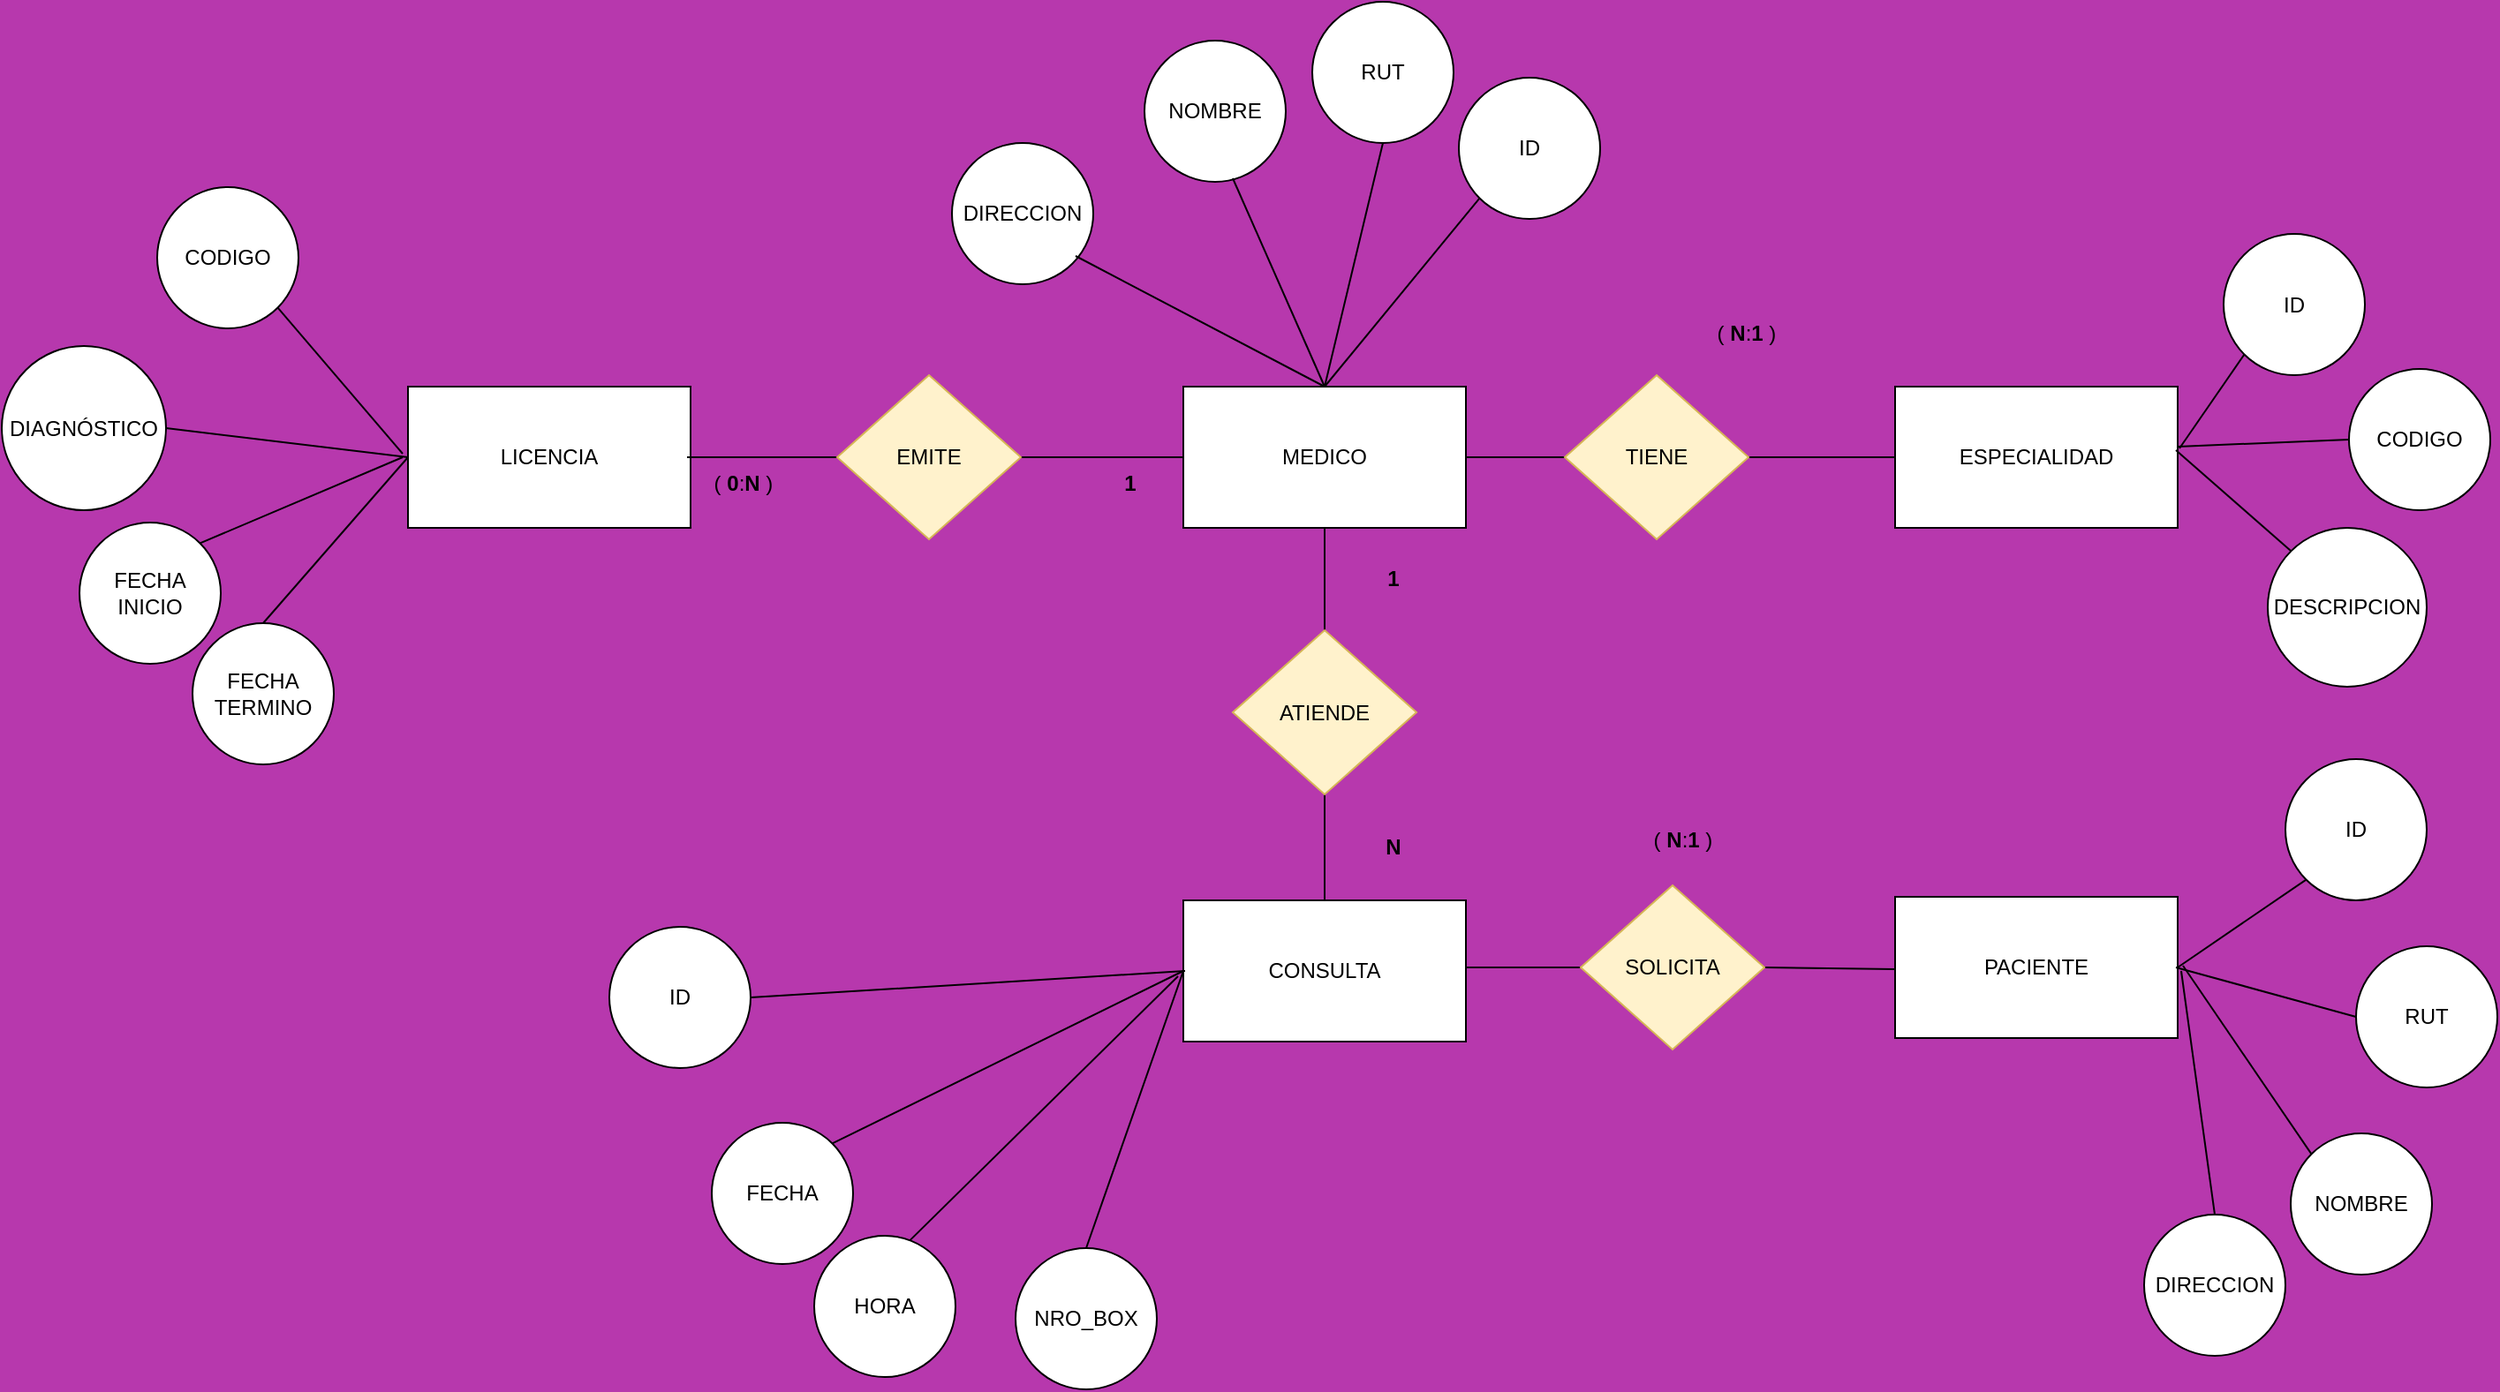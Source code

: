 <mxfile version="21.3.2" type="device">
  <diagram id="ZILurbOeKZZ21Ms_vC3R" name="Página-1">
    <mxGraphModel dx="1680" dy="795" grid="0" gridSize="10" guides="1" tooltips="1" connect="1" arrows="1" fold="1" page="0" pageScale="1" pageWidth="827" pageHeight="1169" background="#b738ad" math="0" shadow="0">
      <root>
        <mxCell id="0" />
        <mxCell id="1" parent="0" />
        <mxCell id="45" value="" style="endArrow=none;html=1;rounded=0;startSize=14;endSize=14;targetPerimeterSpacing=8;curved=1;entryX=0;entryY=0.5;entryDx=0;entryDy=0;exitX=1;exitY=0.5;exitDx=0;exitDy=0;startArrow=none;" parent="1" source="43" edge="1">
          <mxGeometry width="50" height="50" relative="1" as="geometry">
            <mxPoint x="273" y="450" as="sourcePoint" />
            <mxPoint x="520" y="450" as="targetPoint" />
          </mxGeometry>
        </mxCell>
        <mxCell id="14" value="" style="endArrow=none;html=1;rounded=0;startSize=14;endSize=14;sourcePerimeterSpacing=8;targetPerimeterSpacing=8;curved=1;entryX=0;entryY=0.5;entryDx=0;entryDy=0;exitX=1;exitY=0.5;exitDx=0;exitDy=0;" parent="1" source="6" edge="1">
          <mxGeometry width="50" height="50" relative="1" as="geometry">
            <mxPoint x="297" y="271" as="sourcePoint" />
            <mxPoint x="524.0" y="160" as="targetPoint" />
          </mxGeometry>
        </mxCell>
        <mxCell id="3" value="TIENE" style="rhombus;whiteSpace=wrap;html=1;rounded=0;back=red;fillColor=#fff2cc;strokeColor=#d6b656;" parent="1" vertex="1">
          <mxGeometry x="333" y="113.5" width="104" height="93" as="geometry" />
        </mxCell>
        <mxCell id="6" value="MEDICO" style="rounded=0;whiteSpace=wrap;html=1;" parent="1" vertex="1">
          <mxGeometry x="117" y="120" width="160" height="80" as="geometry" />
        </mxCell>
        <mxCell id="10" value="( &lt;b&gt;N&lt;/b&gt;:&lt;b&gt;1&lt;/b&gt;&amp;nbsp;)" style="text;html=1;strokeColor=none;fillColor=none;align=center;verticalAlign=middle;whiteSpace=wrap;rounded=0;" parent="1" vertex="1">
          <mxGeometry x="406" y="75" width="60" height="30" as="geometry" />
        </mxCell>
        <mxCell id="15" value="ESPECIALIDAD" style="rounded=0;whiteSpace=wrap;html=1;" parent="1" vertex="1">
          <mxGeometry x="520" y="120" width="160" height="80" as="geometry" />
        </mxCell>
        <mxCell id="18" value="ID" style="ellipse;whiteSpace=wrap;html=1;aspect=fixed;" parent="1" vertex="1">
          <mxGeometry x="706" y="33.5" width="80" height="80" as="geometry" />
        </mxCell>
        <mxCell id="19" value="DESCRIPCION" style="ellipse;whiteSpace=wrap;html=1;aspect=fixed;" parent="1" vertex="1">
          <mxGeometry x="731" y="200" width="90" height="90" as="geometry" />
        </mxCell>
        <mxCell id="22" value="" style="endArrow=none;html=1;rounded=0;startSize=14;endSize=14;sourcePerimeterSpacing=8;targetPerimeterSpacing=8;curved=1;entryX=0;entryY=1;entryDx=0;entryDy=0;" parent="1" target="18" edge="1">
          <mxGeometry width="50" height="50" relative="1" as="geometry">
            <mxPoint x="681" y="155" as="sourcePoint" />
            <mxPoint x="358" y="220" as="targetPoint" />
          </mxGeometry>
        </mxCell>
        <mxCell id="23" value="" style="endArrow=none;html=1;rounded=0;startSize=14;endSize=14;sourcePerimeterSpacing=8;targetPerimeterSpacing=8;curved=1;entryX=0;entryY=0;entryDx=0;entryDy=0;" parent="1" target="19" edge="1">
          <mxGeometry width="50" height="50" relative="1" as="geometry">
            <mxPoint x="679" y="156" as="sourcePoint" />
            <mxPoint x="625.88" y="109.16" as="targetPoint" />
          </mxGeometry>
        </mxCell>
        <mxCell id="24" value="CODIGO" style="ellipse;whiteSpace=wrap;html=1;aspect=fixed;" parent="1" vertex="1">
          <mxGeometry x="777" y="110" width="80" height="80" as="geometry" />
        </mxCell>
        <mxCell id="31" value="ID" style="ellipse;whiteSpace=wrap;html=1;aspect=fixed;" parent="1" vertex="1">
          <mxGeometry x="273" y="-55" width="80" height="80" as="geometry" />
        </mxCell>
        <mxCell id="32" value="RUT" style="ellipse;whiteSpace=wrap;html=1;aspect=fixed;" parent="1" vertex="1">
          <mxGeometry x="190" y="-98" width="80" height="80" as="geometry" />
        </mxCell>
        <mxCell id="33" value="NOMBRE" style="ellipse;whiteSpace=wrap;html=1;aspect=fixed;" parent="1" vertex="1">
          <mxGeometry x="95" y="-76" width="80" height="80" as="geometry" />
        </mxCell>
        <mxCell id="34" value="DIRECCION" style="ellipse;whiteSpace=wrap;html=1;aspect=fixed;" parent="1" vertex="1">
          <mxGeometry x="-14" y="-18" width="80" height="80" as="geometry" />
        </mxCell>
        <mxCell id="35" value="" style="endArrow=none;html=1;rounded=0;startSize=14;endSize=14;sourcePerimeterSpacing=8;targetPerimeterSpacing=8;curved=1;entryX=0;entryY=0.5;entryDx=0;entryDy=0;" parent="1" target="24" edge="1">
          <mxGeometry width="50" height="50" relative="1" as="geometry">
            <mxPoint x="680" y="154" as="sourcePoint" />
            <mxPoint x="727.716" y="111.784" as="targetPoint" />
          </mxGeometry>
        </mxCell>
        <mxCell id="36" value="" style="endArrow=none;html=1;rounded=0;startSize=14;endSize=14;sourcePerimeterSpacing=8;targetPerimeterSpacing=8;curved=1;exitX=0;exitY=1;exitDx=0;exitDy=0;entryX=0.5;entryY=0;entryDx=0;entryDy=0;" parent="1" source="31" target="6" edge="1">
          <mxGeometry width="50" height="50" relative="1" as="geometry">
            <mxPoint x="86" y="80.82" as="sourcePoint" />
            <mxPoint x="115" y="160" as="targetPoint" />
          </mxGeometry>
        </mxCell>
        <mxCell id="37" value="" style="endArrow=none;html=1;rounded=0;startSize=14;endSize=14;sourcePerimeterSpacing=8;targetPerimeterSpacing=8;curved=1;entryX=0.5;entryY=0;entryDx=0;entryDy=0;exitX=0.5;exitY=1;exitDx=0;exitDy=0;" parent="1" source="32" target="6" edge="1">
          <mxGeometry width="50" height="50" relative="1" as="geometry">
            <mxPoint x="115.284" y="80.284" as="sourcePoint" />
            <mxPoint x="127" y="130" as="targetPoint" />
          </mxGeometry>
        </mxCell>
        <mxCell id="38" value="" style="endArrow=none;html=1;rounded=0;startSize=14;endSize=14;sourcePerimeterSpacing=8;targetPerimeterSpacing=8;curved=1;entryX=0.5;entryY=0;entryDx=0;entryDy=0;" parent="1" target="6" edge="1">
          <mxGeometry width="50" height="50" relative="1" as="geometry">
            <mxPoint x="145" y="2" as="sourcePoint" />
            <mxPoint x="115" y="162" as="targetPoint" />
          </mxGeometry>
        </mxCell>
        <mxCell id="39" value="" style="endArrow=none;html=1;rounded=0;startSize=14;endSize=14;sourcePerimeterSpacing=8;targetPerimeterSpacing=8;curved=1;entryX=0.5;entryY=0;entryDx=0;entryDy=0;" parent="1" target="6" edge="1">
          <mxGeometry width="50" height="50" relative="1" as="geometry">
            <mxPoint x="56" y="46" as="sourcePoint" />
            <mxPoint x="115" y="161" as="targetPoint" />
          </mxGeometry>
        </mxCell>
        <mxCell id="40" value="CONSULTA" style="rounded=0;whiteSpace=wrap;html=1;" parent="1" vertex="1">
          <mxGeometry x="117" y="411" width="160" height="80" as="geometry" />
        </mxCell>
        <mxCell id="41" value="PACIENTE" style="rounded=0;whiteSpace=wrap;html=1;" parent="1" vertex="1">
          <mxGeometry x="520" y="409" width="160" height="80" as="geometry" />
        </mxCell>
        <mxCell id="46" value="" style="endArrow=none;html=1;rounded=0;startSize=14;endSize=14;sourcePerimeterSpacing=8;targetPerimeterSpacing=8;curved=1;entryX=0.5;entryY=0;entryDx=0;entryDy=0;exitX=0.5;exitY=1;exitDx=0;exitDy=0;" parent="1" source="6" target="40" edge="1">
          <mxGeometry width="50" height="50" relative="1" as="geometry">
            <mxPoint x="184" y="200" as="sourcePoint" />
            <mxPoint x="431" y="200" as="targetPoint" />
          </mxGeometry>
        </mxCell>
        <mxCell id="42" value="ATIENDE" style="rhombus;whiteSpace=wrap;html=1;rounded=0;back=red;fillColor=#fff2cc;strokeColor=#d6b656;" parent="1" vertex="1">
          <mxGeometry x="145" y="258" width="104" height="93" as="geometry" />
        </mxCell>
        <mxCell id="47" value="" style="endArrow=none;html=1;rounded=0;startSize=14;endSize=14;sourcePerimeterSpacing=8;curved=1;entryX=0;entryY=0.5;entryDx=0;entryDy=0;" parent="1" target="43" edge="1">
          <mxGeometry width="50" height="50" relative="1" as="geometry">
            <mxPoint x="277" y="449" as="sourcePoint" />
            <mxPoint x="520" y="450" as="targetPoint" />
          </mxGeometry>
        </mxCell>
        <mxCell id="43" value="SOLICITA" style="rhombus;whiteSpace=wrap;html=1;rounded=0;back=red;fillColor=#fff2cc;strokeColor=#d6b656;" parent="1" vertex="1">
          <mxGeometry x="342" y="402.5" width="104" height="93" as="geometry" />
        </mxCell>
        <mxCell id="50" value="( &lt;b&gt;N&lt;/b&gt;:&lt;b&gt;1&lt;/b&gt;&amp;nbsp;)" style="text;html=1;strokeColor=none;fillColor=none;align=center;verticalAlign=middle;whiteSpace=wrap;rounded=0;" parent="1" vertex="1">
          <mxGeometry x="370" y="362" width="60" height="30" as="geometry" />
        </mxCell>
        <mxCell id="51" value="ID" style="ellipse;whiteSpace=wrap;html=1;aspect=fixed;" parent="1" vertex="1">
          <mxGeometry x="741" y="331" width="80" height="80" as="geometry" />
        </mxCell>
        <mxCell id="52" value="" style="endArrow=none;html=1;rounded=0;startSize=14;endSize=14;sourcePerimeterSpacing=8;targetPerimeterSpacing=8;curved=1;entryX=0;entryY=1;entryDx=0;entryDy=0;exitX=1;exitY=0.5;exitDx=0;exitDy=0;" parent="1" source="41" target="51" edge="1">
          <mxGeometry width="50" height="50" relative="1" as="geometry">
            <mxPoint x="691" y="165" as="sourcePoint" />
            <mxPoint x="727.716" y="111.784" as="targetPoint" />
          </mxGeometry>
        </mxCell>
        <mxCell id="53" value="ID" style="ellipse;whiteSpace=wrap;html=1;aspect=fixed;" parent="1" vertex="1">
          <mxGeometry x="-208" y="426" width="80" height="80" as="geometry" />
        </mxCell>
        <mxCell id="57" value="FECHA" style="ellipse;whiteSpace=wrap;html=1;aspect=fixed;" parent="1" vertex="1">
          <mxGeometry x="-150" y="537" width="80" height="80" as="geometry" />
        </mxCell>
        <mxCell id="59" value="&lt;b&gt;1&lt;/b&gt;" style="text;html=1;strokeColor=none;fillColor=none;align=center;verticalAlign=middle;whiteSpace=wrap;rounded=0;" parent="1" vertex="1">
          <mxGeometry x="206" y="214" width="60" height="30" as="geometry" />
        </mxCell>
        <mxCell id="62" value="&lt;b&gt;N&lt;/b&gt;" style="text;html=1;strokeColor=none;fillColor=none;align=center;verticalAlign=middle;whiteSpace=wrap;rounded=0;" parent="1" vertex="1">
          <mxGeometry x="206" y="366" width="60" height="30" as="geometry" />
        </mxCell>
        <mxCell id="63" value="HORA" style="ellipse;whiteSpace=wrap;html=1;aspect=fixed;" parent="1" vertex="1">
          <mxGeometry x="-92" y="601" width="80" height="80" as="geometry" />
        </mxCell>
        <mxCell id="65" value="" style="endArrow=none;html=1;rounded=0;startSize=14;endSize=14;sourcePerimeterSpacing=8;targetPerimeterSpacing=8;curved=1;exitX=1;exitY=0;exitDx=0;exitDy=0;entryX=0;entryY=0.5;entryDx=0;entryDy=0;" parent="1" source="57" target="40" edge="1">
          <mxGeometry width="50" height="50" relative="1" as="geometry">
            <mxPoint x="690" y="459" as="sourcePoint" />
            <mxPoint x="109" y="454" as="targetPoint" />
          </mxGeometry>
        </mxCell>
        <mxCell id="66" value="" style="endArrow=none;html=1;rounded=0;startSize=14;endSize=14;sourcePerimeterSpacing=8;targetPerimeterSpacing=8;curved=1;exitX=0.678;exitY=0.032;exitDx=0;exitDy=0;exitPerimeter=0;" parent="1" source="63" edge="1">
          <mxGeometry width="50" height="50" relative="1" as="geometry">
            <mxPoint x="-4.716" y="562.716" as="sourcePoint" />
            <mxPoint x="114" y="454" as="targetPoint" />
          </mxGeometry>
        </mxCell>
        <mxCell id="67" value="NRO_BOX" style="ellipse;whiteSpace=wrap;html=1;aspect=fixed;" parent="1" vertex="1">
          <mxGeometry x="22" y="608" width="80" height="80" as="geometry" />
        </mxCell>
        <mxCell id="68" value="" style="endArrow=none;html=1;rounded=0;startSize=14;endSize=14;sourcePerimeterSpacing=8;targetPerimeterSpacing=8;curved=1;exitX=0.5;exitY=0;exitDx=0;exitDy=0;entryX=0;entryY=0.5;entryDx=0;entryDy=0;" parent="1" source="67" target="40" edge="1">
          <mxGeometry width="50" height="50" relative="1" as="geometry">
            <mxPoint x="-27.76" y="613.56" as="sourcePoint" />
            <mxPoint x="111" y="449" as="targetPoint" />
          </mxGeometry>
        </mxCell>
        <mxCell id="70" value="" style="endArrow=none;html=1;rounded=0;startSize=14;endSize=14;sourcePerimeterSpacing=8;targetPerimeterSpacing=8;curved=1;exitX=1;exitY=0.5;exitDx=0;exitDy=0;" parent="1" source="53" edge="1">
          <mxGeometry width="50" height="50" relative="1" as="geometry">
            <mxPoint x="72" y="618" as="sourcePoint" />
            <mxPoint x="118" y="451" as="targetPoint" />
          </mxGeometry>
        </mxCell>
        <mxCell id="73" value="RUT" style="ellipse;whiteSpace=wrap;html=1;aspect=fixed;" parent="1" vertex="1">
          <mxGeometry x="781" y="437" width="80" height="80" as="geometry" />
        </mxCell>
        <mxCell id="74" value="" style="endArrow=none;html=1;rounded=0;startSize=14;endSize=14;sourcePerimeterSpacing=8;targetPerimeterSpacing=8;curved=1;entryX=0;entryY=0.5;entryDx=0;entryDy=0;" parent="1" target="73" edge="1">
          <mxGeometry width="50" height="50" relative="1" as="geometry">
            <mxPoint x="679" y="449" as="sourcePoint" />
            <mxPoint x="762.716" y="409.284" as="targetPoint" />
          </mxGeometry>
        </mxCell>
        <mxCell id="75" value="NOMBRE" style="ellipse;whiteSpace=wrap;html=1;aspect=fixed;" parent="1" vertex="1">
          <mxGeometry x="744" y="543" width="80" height="80" as="geometry" />
        </mxCell>
        <mxCell id="76" value="" style="endArrow=none;html=1;rounded=0;startSize=14;endSize=14;sourcePerimeterSpacing=8;targetPerimeterSpacing=8;curved=1;entryX=0;entryY=0;entryDx=0;entryDy=0;" parent="1" target="75" edge="1">
          <mxGeometry width="50" height="50" relative="1" as="geometry">
            <mxPoint x="683" y="448" as="sourcePoint" />
            <mxPoint x="791.0" y="487" as="targetPoint" />
          </mxGeometry>
        </mxCell>
        <mxCell id="77" value="DIRECCION" style="ellipse;whiteSpace=wrap;html=1;aspect=fixed;" parent="1" vertex="1">
          <mxGeometry x="661" y="589" width="80" height="80" as="geometry" />
        </mxCell>
        <mxCell id="78" value="" style="endArrow=none;html=1;rounded=0;startSize=14;endSize=14;sourcePerimeterSpacing=8;targetPerimeterSpacing=8;curved=1;entryX=0.5;entryY=0;entryDx=0;entryDy=0;" parent="1" target="77" edge="1">
          <mxGeometry width="50" height="50" relative="1" as="geometry">
            <mxPoint x="682" y="451" as="sourcePoint" />
            <mxPoint x="693" y="576" as="targetPoint" />
          </mxGeometry>
        </mxCell>
        <mxCell id="79" value="LICENCIA" style="rounded=0;whiteSpace=wrap;html=1;" parent="1" vertex="1">
          <mxGeometry x="-322" y="120" width="160" height="80" as="geometry" />
        </mxCell>
        <mxCell id="85" value="" style="endArrow=none;html=1;rounded=0;startSize=14;endSize=14;sourcePerimeterSpacing=8;curved=1;entryX=0;entryY=0.5;entryDx=0;entryDy=0;" parent="1" target="6" edge="1">
          <mxGeometry width="50" height="50" relative="1" as="geometry">
            <mxPoint x="-164" y="160" as="sourcePoint" />
            <mxPoint x="197" y="120" as="targetPoint" />
          </mxGeometry>
        </mxCell>
        <mxCell id="84" value="EMITE" style="rhombus;whiteSpace=wrap;html=1;rounded=0;back=red;fillColor=#fff2cc;strokeColor=#d6b656;" parent="1" vertex="1">
          <mxGeometry x="-79" y="113.5" width="104" height="93" as="geometry" />
        </mxCell>
        <mxCell id="86" value="( &lt;b&gt;0&lt;/b&gt;:&lt;b&gt;N&lt;/b&gt;&amp;nbsp;)" style="text;html=1;strokeColor=none;fillColor=none;align=center;verticalAlign=middle;whiteSpace=wrap;rounded=0;" parent="1" vertex="1">
          <mxGeometry x="-162" y="160" width="60" height="30" as="geometry" />
        </mxCell>
        <mxCell id="87" value="CODIGO" style="ellipse;whiteSpace=wrap;html=1;aspect=fixed;" parent="1" vertex="1">
          <mxGeometry x="-464" y="7" width="80" height="80" as="geometry" />
        </mxCell>
        <mxCell id="88" value="FECHA&lt;br&gt;INICIO" style="ellipse;whiteSpace=wrap;html=1;aspect=fixed;" parent="1" vertex="1">
          <mxGeometry x="-508" y="197" width="80" height="80" as="geometry" />
        </mxCell>
        <mxCell id="89" value="FECHA&lt;br&gt;TERMINO" style="ellipse;whiteSpace=wrap;html=1;aspect=fixed;" parent="1" vertex="1">
          <mxGeometry x="-444" y="254" width="80" height="80" as="geometry" />
        </mxCell>
        <mxCell id="90" value="DIAGNÓSTICO" style="ellipse;whiteSpace=wrap;html=1;aspect=fixed;" parent="1" vertex="1">
          <mxGeometry x="-552" y="97" width="93" height="93" as="geometry" />
        </mxCell>
        <mxCell id="91" value="" style="endArrow=none;html=1;rounded=0;startSize=14;endSize=14;sourcePerimeterSpacing=8;targetPerimeterSpacing=8;curved=1;exitX=1;exitY=1;exitDx=0;exitDy=0;" parent="1" source="87" edge="1">
          <mxGeometry width="50" height="50" relative="1" as="geometry">
            <mxPoint x="-358" y="-1" as="sourcePoint" />
            <mxPoint x="-325" y="158" as="targetPoint" />
          </mxGeometry>
        </mxCell>
        <mxCell id="94" value="" style="endArrow=none;html=1;rounded=0;startSize=14;endSize=14;sourcePerimeterSpacing=8;targetPerimeterSpacing=8;curved=1;exitX=1;exitY=0.5;exitDx=0;exitDy=0;entryX=0;entryY=0.5;entryDx=0;entryDy=0;" parent="1" source="90" target="79" edge="1">
          <mxGeometry width="50" height="50" relative="1" as="geometry">
            <mxPoint x="-385.716" y="85.284" as="sourcePoint" />
            <mxPoint x="-323" y="152" as="targetPoint" />
          </mxGeometry>
        </mxCell>
        <mxCell id="95" value="" style="endArrow=none;html=1;rounded=0;startSize=14;endSize=14;sourcePerimeterSpacing=8;targetPerimeterSpacing=8;curved=1;exitX=1;exitY=0;exitDx=0;exitDy=0;" parent="1" source="88" edge="1">
          <mxGeometry width="50" height="50" relative="1" as="geometry">
            <mxPoint x="-449.0" y="153.5" as="sourcePoint" />
            <mxPoint x="-325" y="160" as="targetPoint" />
          </mxGeometry>
        </mxCell>
        <mxCell id="96" value="" style="endArrow=none;html=1;rounded=0;startSize=14;endSize=14;sourcePerimeterSpacing=8;targetPerimeterSpacing=8;curved=1;exitX=0.5;exitY=0;exitDx=0;exitDy=0;entryX=0;entryY=0.5;entryDx=0;entryDy=0;" parent="1" source="89" target="79" edge="1">
          <mxGeometry width="50" height="50" relative="1" as="geometry">
            <mxPoint x="-429.716" y="218.716" as="sourcePoint" />
            <mxPoint x="-315" y="170" as="targetPoint" />
          </mxGeometry>
        </mxCell>
        <mxCell id="97" value="&lt;b&gt;1&lt;/b&gt;" style="text;html=1;strokeColor=none;fillColor=none;align=center;verticalAlign=middle;whiteSpace=wrap;rounded=0;" parent="1" vertex="1">
          <mxGeometry x="57" y="160" width="60" height="30" as="geometry" />
        </mxCell>
      </root>
    </mxGraphModel>
  </diagram>
</mxfile>
